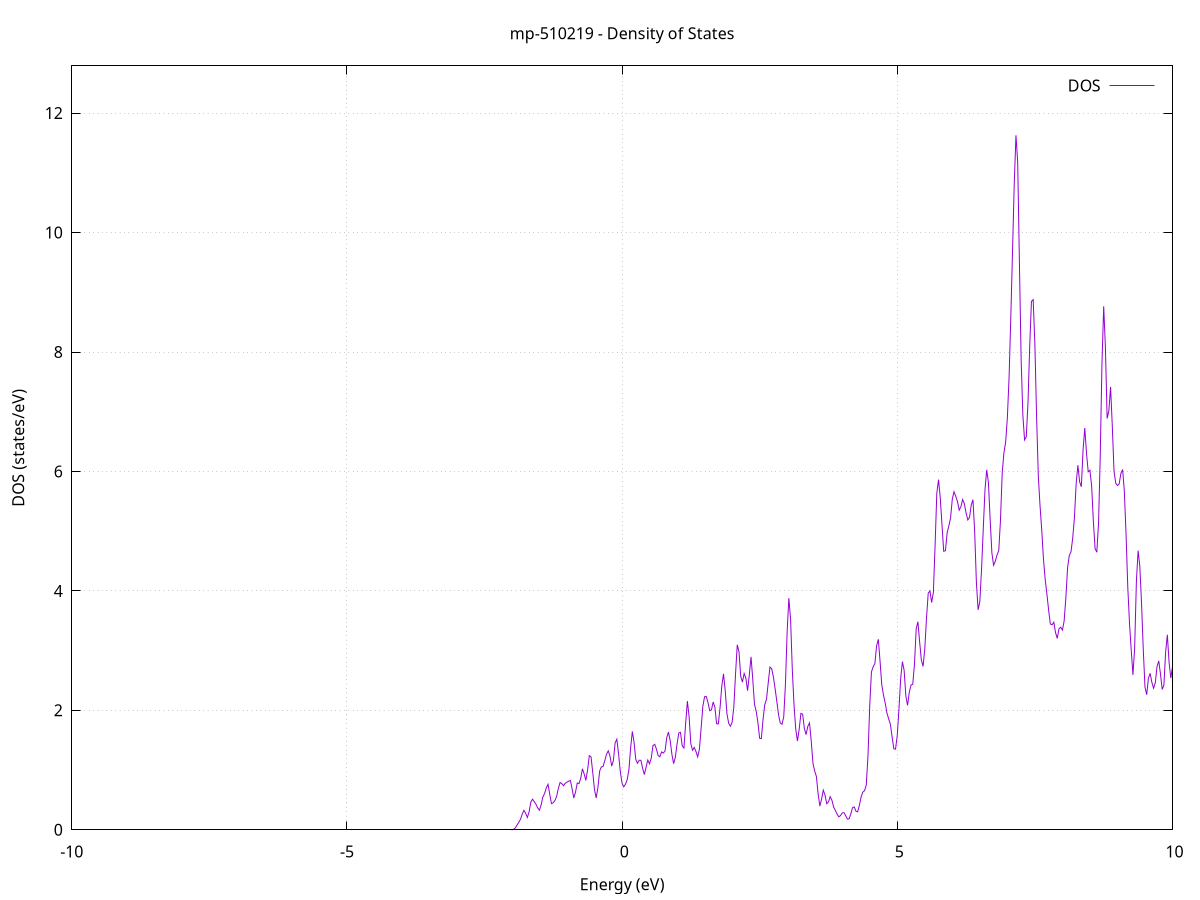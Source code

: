 set title 'mp-510219 - Density of States'
set xlabel 'Energy (eV)'
set ylabel 'DOS (states/eV)'
set grid
set xrange [-10:10]
set yrange [0:12.791]
set xzeroaxis lt -1
set terminal png size 800,600
set output 'mp-510219_dos_gnuplot.png'
plot '-' using 1:2 with lines title 'DOS'
-35.731800 0.000000
-35.700600 0.000000
-35.669300 0.000000
-35.638000 0.000000
-35.606800 0.000000
-35.575500 0.000000
-35.544300 0.000000
-35.513000 0.000000
-35.481800 0.000000
-35.450500 0.000000
-35.419200 0.000000
-35.388000 0.000000
-35.356700 0.000000
-35.325500 0.000000
-35.294200 0.000000
-35.262900 0.000000
-35.231700 0.000000
-35.200400 0.000000
-35.169200 0.000000
-35.137900 0.000000
-35.106600 0.000000
-35.075400 0.000000
-35.044100 0.000000
-35.012900 0.000000
-34.981600 0.000000
-34.950300 0.000000
-34.919100 0.000000
-34.887800 0.000000
-34.856600 0.000000
-34.825300 0.000000
-34.794100 0.000000
-34.762800 0.000000
-34.731500 0.000000
-34.700300 0.000000
-34.669000 0.000000
-34.637800 0.000000
-34.606500 0.000000
-34.575200 0.000000
-34.544000 0.000000
-34.512700 0.000000
-34.481500 0.000000
-34.450200 0.000000
-34.418900 0.000000
-34.387700 0.000000
-34.356400 0.000000
-34.325200 0.000000
-34.293900 0.000000
-34.262600 0.000000
-34.231400 0.000000
-34.200100 0.000000
-34.168900 0.000000
-34.137600 0.000000
-34.106400 0.000000
-34.075100 0.000000
-34.043800 0.000000
-34.012600 0.000000
-33.981300 0.000000
-33.950100 0.000000
-33.918800 0.000000
-33.887500 0.000000
-33.856300 0.000000
-33.825000 0.000000
-33.793800 0.000000
-33.762500 0.000000
-33.731200 0.000000
-33.700000 0.000000
-33.668700 0.000000
-33.637500 0.000000
-33.606200 0.000000
-33.574900 0.000000
-33.543700 0.000000
-33.512400 0.000000
-33.481200 0.000000
-33.449900 0.000000
-33.418700 0.000000
-33.387400 0.000000
-33.356100 0.000000
-33.324900 0.000000
-33.293600 0.000000
-33.262400 0.000000
-33.231100 0.000000
-33.199800 0.000000
-33.168600 0.000000
-33.137300 0.000000
-33.106100 0.000000
-33.074800 0.000000
-33.043500 0.000100
-33.012300 0.003400
-32.981000 0.069600
-32.949800 0.697100
-32.918500 3.501800
-32.887200 9.194200
-32.856000 13.679200
-32.824700 13.548700
-32.793500 11.494900
-32.762200 10.345100
-32.731000 11.565700
-32.699700 22.138400
-32.668400 54.765500
-32.637200 92.995100
-32.605900 86.520800
-32.574700 41.778800
-32.543400 10.252700
-32.512100 1.258500
-32.480900 0.076100
-32.449600 0.002200
-32.418400 0.000000
-32.387100 0.000000
-32.355800 0.000000
-32.324600 0.000000
-32.293300 0.000000
-32.262100 0.000000
-32.230800 0.000000
-32.199500 0.000000
-32.168300 0.000000
-32.137000 0.000000
-32.105800 0.000000
-32.074500 0.000000
-32.043300 0.000000
-32.012000 0.000000
-31.980700 0.000000
-31.949500 0.000000
-31.918200 0.000000
-31.887000 0.000000
-31.855700 0.000000
-31.824400 0.000000
-31.793200 0.000000
-31.761900 0.000000
-31.730700 0.000000
-31.699400 0.000000
-31.668100 0.000000
-31.636900 0.000000
-31.605600 0.000000
-31.574400 0.000000
-31.543100 0.000000
-31.511800 0.000000
-31.480600 0.000000
-31.449300 0.000000
-31.418100 0.000000
-31.386800 0.000000
-31.355600 0.000000
-31.324300 0.000000
-31.293000 0.000000
-31.261800 0.000000
-31.230500 0.000000
-31.199300 0.000000
-31.168000 0.000000
-31.136700 0.000000
-31.105500 0.000000
-31.074200 0.000000
-31.043000 0.000000
-31.011700 0.000000
-30.980400 0.000000
-30.949200 0.000000
-30.917900 0.000000
-30.886700 0.000000
-30.855400 0.000000
-30.824100 0.000000
-30.792900 0.000000
-30.761600 0.000000
-30.730400 0.000000
-30.699100 0.000000
-30.667900 0.000000
-30.636600 0.000000
-30.605300 0.000000
-30.574100 0.000000
-30.542800 0.000000
-30.511600 0.000000
-30.480300 0.000000
-30.449000 0.000000
-30.417800 0.000000
-30.386500 0.000000
-30.355300 0.000000
-30.324000 0.000000
-30.292700 0.000000
-30.261500 0.000000
-30.230200 0.000000
-30.199000 0.000000
-30.167700 0.000000
-30.136400 0.000000
-30.105200 0.000000
-30.073900 0.000000
-30.042700 0.000000
-30.011400 0.000000
-29.980200 0.000000
-29.948900 0.000000
-29.917600 0.000000
-29.886400 0.000000
-29.855100 0.000000
-29.823900 0.000000
-29.792600 0.000000
-29.761300 0.000000
-29.730100 0.000000
-29.698800 0.000000
-29.667600 0.000000
-29.636300 0.000000
-29.605000 0.000000
-29.573800 0.000000
-29.542500 0.000000
-29.511300 0.000000
-29.480000 0.000000
-29.448700 0.000000
-29.417500 0.000000
-29.386200 0.000000
-29.355000 0.000000
-29.323700 0.000000
-29.292500 0.000000
-29.261200 0.000000
-29.229900 0.000000
-29.198700 0.000000
-29.167400 0.000000
-29.136200 0.000000
-29.104900 0.000000
-29.073600 0.000000
-29.042400 0.000000
-29.011100 0.000000
-28.979900 0.000000
-28.948600 0.000000
-28.917300 0.000000
-28.886100 0.000000
-28.854800 0.000000
-28.823600 0.000000
-28.792300 0.000000
-28.761000 0.000000
-28.729800 0.000000
-28.698500 0.000000
-28.667300 0.000000
-28.636000 0.000000
-28.604800 0.000000
-28.573500 0.000000
-28.542200 0.000000
-28.511000 0.000000
-28.479700 0.000000
-28.448500 0.000000
-28.417200 0.000000
-28.385900 0.000000
-28.354700 0.000000
-28.323400 0.000000
-28.292200 0.000000
-28.260900 0.000000
-28.229600 0.000000
-28.198400 0.000000
-28.167100 0.000000
-28.135900 0.000000
-28.104600 0.000000
-28.073300 0.000000
-28.042100 0.000000
-28.010800 0.000000
-27.979600 0.000000
-27.948300 0.000000
-27.917100 0.000000
-27.885800 0.000000
-27.854500 0.000000
-27.823300 0.000000
-27.792000 0.000000
-27.760800 0.000000
-27.729500 0.000000
-27.698200 0.000000
-27.667000 0.000000
-27.635700 0.000000
-27.604500 0.000000
-27.573200 0.000000
-27.541900 0.000000
-27.510700 0.000000
-27.479400 0.000000
-27.448200 0.000000
-27.416900 0.000000
-27.385600 0.000000
-27.354400 0.000000
-27.323100 0.000000
-27.291900 0.000000
-27.260600 0.000000
-27.229400 0.000000
-27.198100 0.000000
-27.166800 0.000000
-27.135600 0.000000
-27.104300 0.000000
-27.073100 0.000000
-27.041800 0.000000
-27.010500 0.000000
-26.979300 0.000000
-26.948000 0.000000
-26.916800 0.000000
-26.885500 0.000000
-26.854200 0.000000
-26.823000 0.000000
-26.791700 0.000000
-26.760500 0.000000
-26.729200 0.000000
-26.697900 0.000000
-26.666700 0.000000
-26.635400 0.000000
-26.604200 0.000000
-26.572900 0.000000
-26.541600 0.000000
-26.510400 0.000000
-26.479100 0.000000
-26.447900 0.000000
-26.416600 0.000000
-26.385400 0.000000
-26.354100 0.000000
-26.322800 0.000000
-26.291600 0.000000
-26.260300 0.000000
-26.229100 0.000000
-26.197800 0.000000
-26.166500 0.000000
-26.135300 0.000000
-26.104000 0.000000
-26.072800 0.000000
-26.041500 0.000000
-26.010200 0.000000
-25.979000 0.000000
-25.947700 0.000000
-25.916500 0.000000
-25.885200 0.000000
-25.853900 0.000000
-25.822700 0.000000
-25.791400 0.000000
-25.760200 0.000000
-25.728900 0.000000
-25.697700 0.000000
-25.666400 0.000000
-25.635100 0.000000
-25.603900 0.000000
-25.572600 0.000000
-25.541400 0.000000
-25.510100 0.000000
-25.478800 0.000000
-25.447600 0.000000
-25.416300 0.000000
-25.385100 0.000000
-25.353800 0.000000
-25.322500 0.000000
-25.291300 0.000000
-25.260000 0.000000
-25.228800 0.000000
-25.197500 0.000000
-25.166200 0.000000
-25.135000 0.000000
-25.103700 0.000000
-25.072500 0.000000
-25.041200 0.000000
-25.010000 0.000000
-24.978700 0.000000
-24.947400 0.000000
-24.916200 0.000000
-24.884900 0.000000
-24.853700 0.000000
-24.822400 0.000000
-24.791100 0.000000
-24.759900 0.000000
-24.728600 0.000000
-24.697400 0.000000
-24.666100 0.000000
-24.634800 0.000000
-24.603600 0.000000
-24.572300 0.000000
-24.541100 0.000000
-24.509800 0.000000
-24.478500 0.000000
-24.447300 0.000000
-24.416000 0.000000
-24.384800 0.000000
-24.353500 0.000000
-24.322300 0.000000
-24.291000 0.000000
-24.259700 0.000000
-24.228500 0.000000
-24.197200 0.000000
-24.166000 0.000000
-24.134700 0.000000
-24.103400 0.000000
-24.072200 0.000000
-24.040900 0.000000
-24.009700 0.000000
-23.978400 0.000000
-23.947100 0.000000
-23.915900 0.000000
-23.884600 0.000000
-23.853400 0.000000
-23.822100 0.000000
-23.790800 0.000000
-23.759600 0.000000
-23.728300 0.000000
-23.697100 0.000000
-23.665800 0.000000
-23.634600 0.000000
-23.603300 0.000000
-23.572000 0.000000
-23.540800 0.000000
-23.509500 0.000000
-23.478300 0.000000
-23.447000 0.000000
-23.415700 0.000000
-23.384500 0.000000
-23.353200 0.000000
-23.322000 0.000000
-23.290700 0.000000
-23.259400 0.000000
-23.228200 0.000000
-23.196900 0.000000
-23.165700 0.000000
-23.134400 0.000000
-23.103100 0.000000
-23.071900 0.000000
-23.040600 0.000000
-23.009400 0.000000
-22.978100 0.000000
-22.946900 0.000000
-22.915600 0.000000
-22.884300 0.000000
-22.853100 0.000000
-22.821800 0.000000
-22.790600 0.000000
-22.759300 0.000000
-22.728000 0.000000
-22.696800 0.000000
-22.665500 0.000000
-22.634300 0.000000
-22.603000 0.000000
-22.571700 0.000000
-22.540500 0.000000
-22.509200 0.000000
-22.478000 0.000000
-22.446700 0.000000
-22.415400 0.000000
-22.384200 0.000000
-22.352900 0.000000
-22.321700 0.000000
-22.290400 0.000000
-22.259200 0.000000
-22.227900 0.000000
-22.196600 0.000000
-22.165400 0.000000
-22.134100 0.000000
-22.102900 0.000000
-22.071600 0.000000
-22.040300 0.000000
-22.009100 0.000000
-21.977800 0.000000
-21.946600 0.000000
-21.915300 0.000000
-21.884000 0.000000
-21.852800 0.000000
-21.821500 0.000000
-21.790300 0.000000
-21.759000 0.000000
-21.727700 0.000000
-21.696500 0.000000
-21.665200 0.000000
-21.634000 0.000000
-21.602700 0.000000
-21.571500 0.000000
-21.540200 0.000000
-21.508900 0.000000
-21.477700 0.000000
-21.446400 0.000000
-21.415200 0.000000
-21.383900 0.000000
-21.352600 0.000000
-21.321400 0.000000
-21.290100 0.000000
-21.258900 0.000000
-21.227600 0.000000
-21.196300 0.000000
-21.165100 0.000000
-21.133800 0.000000
-21.102600 0.000000
-21.071300 0.000000
-21.040000 0.000000
-21.008800 0.000000
-20.977500 0.000000
-20.946300 0.000000
-20.915000 0.000000
-20.883800 0.000000
-20.852500 0.000000
-20.821200 0.000000
-20.790000 0.000000
-20.758700 0.000000
-20.727500 0.000000
-20.696200 0.000000
-20.664900 0.000000
-20.633700 0.000000
-20.602400 0.000000
-20.571200 0.000000
-20.539900 0.000000
-20.508600 0.000000
-20.477400 0.000000
-20.446100 0.000000
-20.414900 0.000000
-20.383600 0.000000
-20.352300 0.000000
-20.321100 0.000000
-20.289800 0.000000
-20.258600 0.000000
-20.227300 0.000000
-20.196100 0.000000
-20.164800 0.000000
-20.133500 0.000000
-20.102300 0.000000
-20.071000 0.000000
-20.039800 0.000000
-20.008500 0.000000
-19.977200 0.000000
-19.946000 0.000000
-19.914700 0.000000
-19.883500 0.000000
-19.852200 0.000000
-19.820900 0.000000
-19.789700 0.000000
-19.758400 0.000000
-19.727200 0.000000
-19.695900 0.000000
-19.664600 0.000000
-19.633400 0.000000
-19.602100 0.000000
-19.570900 0.000000
-19.539600 0.000000
-19.508400 0.000000
-19.477100 0.000000
-19.445800 0.000000
-19.414600 0.000000
-19.383300 0.000000
-19.352100 0.000000
-19.320800 0.000000
-19.289500 0.000000
-19.258300 0.000000
-19.227000 0.000000
-19.195800 0.000000
-19.164500 0.000000
-19.133200 0.000000
-19.102000 0.000000
-19.070700 0.000000
-19.039500 0.000000
-19.008200 0.000000
-18.976900 0.000000
-18.945700 0.000000
-18.914400 0.000000
-18.883200 0.000000
-18.851900 0.000000
-18.820700 0.000000
-18.789400 0.000000
-18.758100 0.000000
-18.726900 0.000000
-18.695600 0.000000
-18.664400 0.000000
-18.633100 0.000000
-18.601800 0.000000
-18.570600 0.000000
-18.539300 0.000000
-18.508100 0.000000
-18.476800 0.000000
-18.445500 0.000000
-18.414300 0.000000
-18.383000 0.000000
-18.351800 0.000000
-18.320500 0.000000
-18.289200 0.000000
-18.258000 0.000000
-18.226700 0.000000
-18.195500 0.000000
-18.164200 0.000000
-18.133000 0.000000
-18.101700 0.000000
-18.070400 0.000000
-18.039200 0.000000
-18.007900 0.000000
-17.976700 0.000000
-17.945400 0.000000
-17.914100 0.000000
-17.882900 0.000000
-17.851600 0.000000
-17.820400 0.000000
-17.789100 0.000000
-17.757800 0.000000
-17.726600 0.000000
-17.695300 0.000000
-17.664100 0.000000
-17.632800 0.000000
-17.601500 0.000000
-17.570300 0.000000
-17.539000 0.000000
-17.507800 0.000000
-17.476500 0.000000
-17.445300 0.000000
-17.414000 0.000000
-17.382700 0.000000
-17.351500 0.000000
-17.320200 0.000000
-17.289000 0.000000
-17.257700 0.000000
-17.226400 0.000000
-17.195200 0.000000
-17.163900 0.000000
-17.132700 0.000000
-17.101400 0.000000
-17.070100 0.000000
-17.038900 0.000000
-17.007600 0.000000
-16.976400 0.000000
-16.945100 0.000000
-16.913800 0.000000
-16.882600 0.000000
-16.851300 0.000000
-16.820100 0.000000
-16.788800 0.000000
-16.757600 0.000000
-16.726300 0.000000
-16.695000 0.000000
-16.663800 0.000000
-16.632500 0.000000
-16.601300 0.000000
-16.570000 0.000000
-16.538700 0.000000
-16.507500 0.000000
-16.476200 0.000000
-16.445000 0.000000
-16.413700 0.000000
-16.382400 0.000000
-16.351200 0.000000
-16.319900 0.000000
-16.288700 0.000000
-16.257400 0.000000
-16.226100 0.000000
-16.194900 0.000000
-16.163600 0.000000
-16.132400 0.000000
-16.101100 0.000000
-16.069800 0.000000
-16.038600 0.000000
-16.007300 0.000000
-15.976100 0.000000
-15.944800 0.000000
-15.913600 0.000000
-15.882300 0.000000
-15.851000 0.000000
-15.819800 0.000000
-15.788500 0.000000
-15.757300 0.000000
-15.726000 0.000000
-15.694700 0.000000
-15.663500 0.000000
-15.632200 0.000000
-15.601000 0.000000
-15.569700 0.000000
-15.538400 0.000000
-15.507200 0.000000
-15.475900 0.000000
-15.444700 0.000000
-15.413400 0.000000
-15.382100 0.000000
-15.350900 0.000000
-15.319600 0.000000
-15.288400 0.000000
-15.257100 0.000000
-15.225900 0.000000
-15.194600 0.000000
-15.163300 0.000000
-15.132100 0.000000
-15.100800 0.000000
-15.069600 0.000000
-15.038300 0.000000
-15.007000 0.000000
-14.975800 0.000000
-14.944500 0.000000
-14.913300 0.000000
-14.882000 0.000000
-14.850700 0.000000
-14.819500 0.000000
-14.788200 0.000000
-14.757000 0.000000
-14.725700 0.000000
-14.694400 0.000000
-14.663200 0.000000
-14.631900 0.000000
-14.600700 0.000000
-14.569400 0.000000
-14.538200 0.000000
-14.506900 0.000000
-14.475600 0.000000
-14.444400 0.000000
-14.413100 0.000000
-14.381900 0.000000
-14.350600 0.000000
-14.319300 0.000000
-14.288100 0.000000
-14.256800 0.000000
-14.225600 0.000000
-14.194300 0.000000
-14.163000 0.000000
-14.131800 0.000000
-14.100500 0.000000
-14.069300 0.000000
-14.038000 0.000000
-14.006700 0.000000
-13.975500 0.000000
-13.944200 0.000000
-13.913000 0.000000
-13.881700 0.000000
-13.850500 0.000000
-13.819200 0.000000
-13.787900 0.000000
-13.756700 0.000000
-13.725400 0.000000
-13.694200 0.000000
-13.662900 0.000000
-13.631600 0.000000
-13.600400 0.000000
-13.569100 0.000000
-13.537900 0.000000
-13.506600 0.000000
-13.475300 0.000000
-13.444100 0.000000
-13.412800 0.000000
-13.381600 0.000000
-13.350300 0.000000
-13.319000 0.000000
-13.287800 0.000000
-13.256500 0.000000
-13.225300 0.000000
-13.194000 0.000000
-13.162800 0.000000
-13.131500 0.000000
-13.100200 0.000000
-13.069000 0.000000
-13.037700 0.000000
-13.006500 0.000000
-12.975200 0.000000
-12.943900 0.000000
-12.912700 0.000000
-12.881400 0.000000
-12.850200 0.000000
-12.818900 0.000000
-12.787600 0.000000
-12.756400 0.000000
-12.725100 0.000000
-12.693900 0.000000
-12.662600 0.000000
-12.631300 0.000000
-12.600100 0.000000
-12.568800 0.000000
-12.537600 0.000000
-12.506300 0.000000
-12.475100 0.000000
-12.443800 0.000000
-12.412500 0.000000
-12.381300 0.000000
-12.350000 0.000000
-12.318800 0.000100
-12.287500 0.004200
-12.256200 0.115300
-12.225000 1.510100
-12.193700 9.652400
-12.162500 31.184100
-12.131200 55.526400
-12.099900 67.489600
-12.068700 80.103300
-12.037400 109.189400
-12.006200 144.931000
-11.974900 169.949400
-11.943600 179.659200
-11.912400 167.515800
-11.881100 130.487800
-11.849900 82.104300
-11.818600 37.726800
-11.787400 10.699800
-11.756100 1.645200
-11.724800 0.128000
-11.693600 0.004900
-11.662300 0.000100
-11.631100 0.000000
-11.599800 0.000000
-11.568500 0.000000
-11.537300 0.000000
-11.506000 0.000000
-11.474800 0.000000
-11.443500 0.000000
-11.412200 0.000000
-11.381000 0.000000
-11.349700 0.000000
-11.318500 0.000000
-11.287200 0.000000
-11.255900 0.000000
-11.224700 0.000000
-11.193400 0.000000
-11.162200 0.000000
-11.130900 0.000000
-11.099700 0.000000
-11.068400 0.000000
-11.037100 0.000000
-11.005900 0.000000
-10.974600 0.000000
-10.943400 0.000000
-10.912100 0.000000
-10.880800 0.000000
-10.849600 0.000000
-10.818300 0.000000
-10.787100 0.000000
-10.755800 0.000000
-10.724500 0.000000
-10.693300 0.000000
-10.662000 0.000000
-10.630800 0.000000
-10.599500 0.000000
-10.568200 0.000000
-10.537000 0.000000
-10.505700 0.000000
-10.474500 0.000000
-10.443200 0.000000
-10.412000 0.000000
-10.380700 0.000000
-10.349400 0.000000
-10.318200 0.000000
-10.286900 0.000000
-10.255700 0.000000
-10.224400 0.000000
-10.193100 0.000000
-10.161900 0.000000
-10.130600 0.000000
-10.099400 0.000000
-10.068100 0.000000
-10.036800 0.000000
-10.005600 0.000000
-9.974300 0.000000
-9.943100 0.000000
-9.911800 0.000000
-9.880500 0.000000
-9.849300 0.000000
-9.818000 0.000000
-9.786800 0.000000
-9.755500 0.000000
-9.724300 0.000000
-9.693000 0.000000
-9.661700 0.000000
-9.630500 0.000000
-9.599200 0.000000
-9.568000 0.000000
-9.536700 0.000000
-9.505400 0.000000
-9.474200 0.000000
-9.442900 0.000000
-9.411700 0.000000
-9.380400 0.000000
-9.349100 0.000000
-9.317900 0.000000
-9.286600 0.000000
-9.255400 0.000000
-9.224100 0.000000
-9.192800 0.000000
-9.161600 0.000000
-9.130300 0.000000
-9.099100 0.000000
-9.067800 0.000000
-9.036600 0.000000
-9.005300 0.000000
-8.974000 0.000000
-8.942800 0.000000
-8.911500 0.000000
-8.880300 0.000000
-8.849000 0.000000
-8.817700 0.000000
-8.786500 0.000000
-8.755200 0.000000
-8.724000 0.000000
-8.692700 0.000000
-8.661400 0.000000
-8.630200 0.000000
-8.598900 0.000000
-8.567700 0.000000
-8.536400 0.000000
-8.505100 0.000000
-8.473900 0.000000
-8.442600 0.000000
-8.411400 0.000000
-8.380100 0.000000
-8.348900 0.000000
-8.317600 0.000000
-8.286300 0.000000
-8.255100 0.000000
-8.223800 0.000000
-8.192600 0.000000
-8.161300 0.000000
-8.130000 0.000000
-8.098800 0.000000
-8.067500 0.000000
-8.036300 0.000000
-8.005000 0.000000
-7.973700 0.000000
-7.942500 0.000000
-7.911200 0.000000
-7.880000 0.000000
-7.848700 0.000000
-7.817400 0.000000
-7.786200 0.000000
-7.754900 0.000000
-7.723700 0.000000
-7.692400 0.000000
-7.661200 0.000000
-7.629900 0.000000
-7.598600 0.000000
-7.567400 0.000000
-7.536100 0.000000
-7.504900 0.000000
-7.473600 0.000000
-7.442300 0.000000
-7.411100 0.000000
-7.379800 0.000000
-7.348600 0.000000
-7.317300 0.000000
-7.286000 0.000000
-7.254800 0.000000
-7.223500 0.000000
-7.192300 0.000000
-7.161000 0.000000
-7.129700 0.000000
-7.098500 0.000000
-7.067200 0.000000
-7.036000 0.000000
-7.004700 0.000000
-6.973500 0.000000
-6.942200 0.000000
-6.910900 0.000000
-6.879700 0.000000
-6.848400 0.000000
-6.817200 0.000000
-6.785900 0.000000
-6.754600 0.000000
-6.723400 0.000000
-6.692100 0.000000
-6.660900 0.000000
-6.629600 0.000000
-6.598300 0.000000
-6.567100 0.000000
-6.535800 0.000000
-6.504600 0.000000
-6.473300 0.000000
-6.442000 0.000000
-6.410800 0.000000
-6.379500 0.000000
-6.348300 0.000000
-6.317000 0.000000
-6.285800 0.000000
-6.254500 0.000000
-6.223200 0.000000
-6.192000 0.000000
-6.160700 0.000000
-6.129500 0.000000
-6.098200 0.000000
-6.066900 0.000000
-6.035700 0.000000
-6.004400 0.000000
-5.973200 0.000000
-5.941900 0.000000
-5.910600 0.000000
-5.879400 0.000000
-5.848100 0.000000
-5.816900 0.000000
-5.785600 0.000000
-5.754300 0.000000
-5.723100 0.000000
-5.691800 0.000000
-5.660600 0.000000
-5.629300 0.000000
-5.598100 0.000000
-5.566800 0.000000
-5.535500 0.000000
-5.504300 0.000000
-5.473000 0.000000
-5.441800 0.000000
-5.410500 0.000000
-5.379200 0.000000
-5.348000 0.000000
-5.316700 0.000000
-5.285500 0.000000
-5.254200 0.000000
-5.222900 0.000000
-5.191700 0.000000
-5.160400 0.000000
-5.129200 0.000000
-5.097900 0.000000
-5.066600 0.000000
-5.035400 0.000000
-5.004100 0.000000
-4.972900 0.000000
-4.941600 0.000000
-4.910300 0.000000
-4.879100 0.000000
-4.847800 0.000000
-4.816600 0.000000
-4.785300 0.000000
-4.754100 0.000000
-4.722800 0.000000
-4.691500 0.000000
-4.660300 0.000000
-4.629000 0.000000
-4.597800 0.000000
-4.566500 0.000000
-4.535200 0.000000
-4.504000 0.000000
-4.472700 0.000000
-4.441500 0.000000
-4.410200 0.000000
-4.378900 0.000000
-4.347700 0.000000
-4.316400 0.000000
-4.285200 0.000000
-4.253900 0.000000
-4.222600 0.000000
-4.191400 0.000000
-4.160100 0.000000
-4.128900 0.000000
-4.097600 0.000000
-4.066400 0.000000
-4.035100 0.000000
-4.003800 0.000000
-3.972600 0.000000
-3.941300 0.000000
-3.910100 0.000000
-3.878800 0.000000
-3.847500 0.000000
-3.816300 0.000000
-3.785000 0.000000
-3.753800 0.000000
-3.722500 0.000000
-3.691200 0.000000
-3.660000 0.000000
-3.628700 0.000000
-3.597500 0.000000
-3.566200 0.000000
-3.534900 0.000000
-3.503700 0.000000
-3.472400 0.000000
-3.441200 0.000000
-3.409900 0.000000
-3.378700 0.000000
-3.347400 0.000000
-3.316100 0.000000
-3.284900 0.000000
-3.253600 0.000000
-3.222400 0.000000
-3.191100 0.000000
-3.159800 0.000000
-3.128600 0.000000
-3.097300 0.000000
-3.066100 0.000000
-3.034800 0.000000
-3.003500 0.000000
-2.972300 0.000000
-2.941000 0.000000
-2.909800 0.000000
-2.878500 0.000000
-2.847200 0.000000
-2.816000 0.000000
-2.784700 0.000000
-2.753500 0.000000
-2.722200 0.000000
-2.691000 0.000000
-2.659700 0.000000
-2.628400 0.000000
-2.597200 0.000000
-2.565900 0.000000
-2.534700 0.000000
-2.503400 0.000000
-2.472100 0.000000
-2.440900 0.000000
-2.409600 0.000000
-2.378400 0.000000
-2.347100 0.000000
-2.315800 0.000000
-2.284600 0.000000
-2.253300 0.000000
-2.222100 0.000000
-2.190800 0.000000
-2.159500 0.000000
-2.128300 0.000000
-2.097000 0.000000
-2.065800 0.000000
-2.034500 0.000000
-2.003300 0.000700
-1.972000 0.006900
-1.940700 0.032200
-1.909500 0.078900
-1.878200 0.124100
-1.847000 0.176100
-1.815700 0.260700
-1.784400 0.326400
-1.753200 0.275800
-1.721900 0.206300
-1.690700 0.298600
-1.659400 0.463200
-1.628100 0.511800
-1.596900 0.470100
-1.565600 0.428100
-1.534400 0.366000
-1.503100 0.327200
-1.471800 0.416200
-1.440600 0.546900
-1.409300 0.608700
-1.378100 0.703900
-1.346800 0.761900
-1.315600 0.595700
-1.284300 0.437800
-1.253000 0.451700
-1.221800 0.489000
-1.190500 0.560500
-1.159300 0.692100
-1.128000 0.791800
-1.096700 0.772600
-1.065500 0.737800
-1.034200 0.777300
-1.003000 0.798400
-0.971700 0.813400
-0.940400 0.825400
-0.909200 0.685200
-0.877900 0.531800
-0.846700 0.633800
-0.815400 0.783500
-0.784100 0.772400
-0.752900 0.862100
-0.721600 1.021600
-0.690400 0.935000
-0.659100 0.826800
-0.627900 1.000800
-0.596600 1.241700
-0.565300 1.220400
-0.534100 0.960300
-0.502800 0.672600
-0.471600 0.533400
-0.440300 0.706600
-0.409000 0.982100
-0.377800 1.052900
-0.346500 1.061700
-0.315300 1.158800
-0.284000 1.263500
-0.252700 1.321700
-0.221500 1.236200
-0.190200 1.066400
-0.159000 1.157900
-0.127700 1.454100
-0.096400 1.516700
-0.065200 1.272200
-0.033900 0.980500
-0.002700 0.782200
0.028600 0.718500
0.059800 0.761000
0.091100 0.838600
0.122400 1.000800
0.153600 1.364600
0.184900 1.647200
0.216100 1.466800
0.247400 1.180000
0.278700 1.113700
0.309900 1.164000
0.341200 1.163400
0.372400 1.027600
0.403700 0.924200
0.435000 1.050200
0.466200 1.167700
0.497500 1.104300
0.528700 1.198200
0.560000 1.408800
0.591300 1.431300
0.622500 1.352100
0.653800 1.243900
0.685000 1.222200
0.716300 1.304400
0.747500 1.284900
0.778800 1.317800
0.810100 1.540800
0.841300 1.636500
0.872600 1.495100
0.903800 1.264000
0.935100 1.107800
0.966400 1.214200
0.997600 1.434500
1.028900 1.620700
1.060100 1.630900
1.091400 1.407000
1.122700 1.368600
1.153900 1.782600
1.185200 2.153900
1.216400 1.899700
1.247700 1.441200
1.279000 1.331300
1.310200 1.379500
1.341500 1.309900
1.372700 1.221100
1.404000 1.349200
1.435200 1.705500
1.466500 2.069100
1.497800 2.227900
1.529000 2.231200
1.560300 2.127300
1.591500 1.993300
1.622800 2.006800
1.654100 2.140400
1.685300 2.052000
1.716600 1.775100
1.747800 1.772600
1.779100 2.046300
1.810400 2.405900
1.841600 2.610500
1.872900 2.330700
1.904100 1.942000
1.935400 1.784100
1.966700 1.733500
1.997900 1.797700
2.029200 2.054600
2.060400 2.608900
2.091700 3.097900
2.122900 2.982300
2.154200 2.572800
2.185500 2.472500
2.216700 2.616600
2.248000 2.541000
2.279200 2.329000
2.310500 2.592200
2.341800 2.896500
2.373000 2.527200
2.404300 2.102800
2.435500 1.985300
2.466800 1.797000
2.498100 1.531300
2.529300 1.527300
2.560600 1.852600
2.591800 2.095900
2.623100 2.186000
2.654400 2.461900
2.685600 2.724600
2.716900 2.697700
2.748100 2.558700
2.779400 2.362400
2.810600 2.149400
2.841900 1.922900
2.873200 1.787500
2.904400 1.767300
2.935700 1.887400
2.966900 2.429100
2.998200 3.322700
3.029500 3.878800
3.060700 3.520800
3.092000 2.678600
3.123200 2.087000
3.154500 1.683100
3.185800 1.486300
3.217000 1.685800
3.248300 1.949000
3.279500 1.934900
3.310800 1.696600
3.342100 1.592700
3.373300 1.731300
3.404600 1.789600
3.435800 1.485600
3.467100 1.113500
3.498300 0.985100
3.529600 0.891500
3.560900 0.600400
3.592100 0.397000
3.623400 0.511500
3.654600 0.663000
3.685900 0.583300
3.717200 0.436100
3.748400 0.465000
3.779700 0.555500
3.810900 0.497000
3.842200 0.382300
3.873500 0.324900
3.904700 0.264700
3.936000 0.216000
3.967200 0.237300
3.998500 0.282000
4.029800 0.287100
4.061000 0.238000
4.092300 0.180100
4.123500 0.182700
4.154800 0.265800
4.186000 0.369700
4.217300 0.382800
4.248600 0.310200
4.279800 0.300500
4.311100 0.411100
4.342300 0.551600
4.373600 0.631600
4.404900 0.654000
4.436100 0.749600
4.467400 1.245600
4.498600 2.078300
4.529900 2.644600
4.561200 2.729100
4.592400 2.785200
4.623700 3.082000
4.654900 3.189600
4.686200 2.822100
4.717500 2.428400
4.748700 2.255000
4.780000 2.122200
4.811200 1.955700
4.842500 1.857100
4.873700 1.769800
4.905000 1.555400
4.936300 1.357200
4.967500 1.350300
4.998800 1.578500
5.030000 2.025200
5.061300 2.536200
5.092600 2.814400
5.123800 2.669700
5.155100 2.239800
5.186300 2.083300
5.217600 2.301900
5.248900 2.423800
5.280100 2.435800
5.311400 2.767700
5.342600 3.361800
5.373900 3.484300
5.405200 3.148000
5.436400 2.845500
5.467700 2.734800
5.498900 3.025700
5.530200 3.547700
5.561500 3.960600
5.592700 4.000600
5.624000 3.804800
5.655200 3.974900
5.686500 4.770500
5.717700 5.639700
5.749000 5.862200
5.780300 5.556000
5.811500 5.108100
5.842800 4.663200
5.874000 4.672400
5.905300 4.974800
5.936600 5.088100
5.967800 5.225600
5.999100 5.538500
6.030300 5.661000
6.061600 5.582300
6.092900 5.498100
6.124100 5.351800
6.155400 5.408700
6.186600 5.530000
6.217900 5.459100
6.249200 5.306200
6.280400 5.188100
6.311700 5.229800
6.342900 5.437700
6.374200 5.528100
6.405400 4.996400
6.436700 4.140700
6.468000 3.683300
6.499200 3.822000
6.530500 4.363700
6.561700 5.043400
6.593000 5.694000
6.624300 6.027100
6.655500 5.812100
6.686800 5.199100
6.718000 4.637700
6.749300 4.428400
6.780600 4.497100
6.811800 4.600800
6.843100 4.676100
6.874300 5.179300
6.905600 5.971900
6.936900 6.310800
6.968100 6.488600
6.999400 6.898400
7.030600 7.574600
7.061900 8.578300
7.093100 9.680300
7.124400 10.816000
7.155700 11.628500
7.186900 11.183800
7.218200 9.513800
7.249400 7.890500
7.280700 6.946200
7.312000 6.527900
7.343200 6.581600
7.374500 7.153200
7.405700 8.102300
7.437000 8.847200
7.468300 8.877500
7.499500 8.128200
7.530800 6.909300
7.562000 5.917100
7.593300 5.422700
7.624600 5.012300
7.655800 4.527700
7.687100 4.189200
7.718300 3.944700
7.749600 3.674200
7.780800 3.444700
7.812100 3.432300
7.843400 3.475600
7.874600 3.301700
7.905900 3.204900
7.937100 3.364000
7.968400 3.392000
7.999700 3.344300
8.030900 3.494500
8.062200 3.881200
8.093400 4.386200
8.124700 4.592700
8.156000 4.656000
8.187200 4.886300
8.218500 5.233100
8.249700 5.797900
8.281000 6.105300
8.312300 5.827100
8.343500 5.743600
8.374800 6.357900
8.406000 6.727100
8.437300 6.308800
8.468500 5.993700
8.499800 6.020000
8.531100 5.753600
8.562300 5.159500
8.593600 4.707000
8.624800 4.647100
8.656100 5.131800
8.687400 6.266800
8.718600 7.812900
8.749900 8.765400
8.781100 8.074900
8.812400 6.886900
8.843700 7.013000
8.874900 7.414800
8.906200 6.759000
8.937400 6.004300
8.968700 5.803400
9.000000 5.764800
9.031200 5.790400
9.062500 5.968000
9.093700 6.031900
9.125000 5.669200
9.156200 4.948500
9.187500 4.061400
9.218800 3.458900
9.250000 3.009200
9.281300 2.593100
9.312500 3.046300
9.343800 4.154700
9.375100 4.675100
9.406300 4.412600
9.437600 3.786200
9.468800 3.021600
9.500100 2.389500
9.531400 2.261300
9.562600 2.538700
9.593900 2.619700
9.625100 2.467200
9.656400 2.370200
9.687700 2.463000
9.718900 2.734100
9.750200 2.827400
9.781400 2.610200
9.812700 2.349500
9.843900 2.424300
9.875200 2.974700
9.906500 3.266000
9.937700 2.805000
9.969000 2.540100
10.000200 2.731500
10.031500 2.596300
10.062800 2.369600
10.094000 2.541600
10.125300 2.615500
10.156500 2.349100
10.187800 2.187100
10.219100 2.214000
10.250300 2.355800
10.281600 2.586800
10.312800 2.689300
10.344100 2.515800
10.375400 2.287800
10.406600 2.021600
10.437900 1.860900
10.469100 2.156000
10.500400 2.381400
10.531600 2.205600
10.562900 2.153600
10.594200 2.305700
10.625400 2.440100
10.656700 2.553000
10.687900 2.606500
10.719200 2.516200
10.750500 2.172900
10.781700 1.675500
10.813000 1.341300
10.844200 1.262700
10.875500 1.420900
10.906800 1.835400
10.938000 2.529500
10.969300 3.212400
11.000500 3.363100
11.031800 3.093000
11.063100 2.989500
11.094300 3.094700
11.125600 3.239800
11.156800 3.313500
11.188100 3.276500
11.219300 3.107600
11.250600 2.917000
11.281900 3.058000
11.313100 3.606300
11.344400 4.292200
11.375600 4.734900
11.406900 4.659000
11.438200 4.257200
11.469400 3.962500
11.500700 3.584600
11.531900 3.095600
11.563200 2.929900
11.594500 2.987200
11.625700 2.990200
11.657000 2.902700
11.688200 2.792800
11.719500 2.749900
11.750800 2.795400
11.782000 2.771700
11.813300 2.747300
11.844500 2.925800
11.875800 3.053300
11.907000 3.124900
11.938300 3.250200
11.969600 3.194400
12.000800 3.185400
12.032100 3.405000
12.063300 3.657700
12.094600 3.920800
12.125900 3.881700
12.157100 3.260400
12.188400 2.642700
12.219600 2.498500
12.250900 2.626700
12.282200 2.585900
12.313400 2.396100
12.344700 2.695500
12.375900 3.382400
12.407200 3.674500
12.438500 3.487400
12.469700 3.483500
12.501000 3.576800
12.532200 3.238500
12.563500 2.979000
12.594700 3.217600
12.626000 3.499000
12.657300 3.587200
12.688500 3.451300
12.719800 3.262400
12.751000 3.269900
12.782300 3.103900
12.813600 2.523400
12.844800 2.023200
12.876100 1.968800
12.907300 2.174300
12.938600 2.444000
12.969900 2.865300
13.001100 3.182000
13.032400 3.198900
13.063600 3.039700
13.094900 2.614800
13.126200 2.373800
13.157400 2.837000
13.188700 3.458400
13.219900 3.492300
13.251200 3.114800
13.282400 2.846300
13.313700 2.876100
13.345000 3.094700
13.376200 3.420200
13.407500 3.602000
13.438700 3.232200
13.470000 2.868700
13.501300 2.934200
13.532500 3.245600
13.563800 3.857400
13.595000 4.344000
13.626300 4.114500
13.657600 3.748800
13.688800 3.764300
13.720100 3.722300
13.751300 3.575100
13.782600 3.510900
13.813900 3.583100
13.845100 3.770300
13.876400 3.826900
13.907600 3.397000
13.938900 2.899700
13.970100 3.052100
14.001400 3.424700
14.032700 3.384300
14.063900 3.039200
14.095200 2.817700
14.126400 2.839500
14.157700 3.107200
14.189000 3.801700
14.220200 4.659300
14.251500 4.741200
14.282700 4.161600
14.314000 3.746000
14.345300 3.417900
14.376500 3.312300
14.407800 3.625600
14.439000 3.667100
14.470300 3.407400
14.501600 3.443000
14.532800 3.690400
14.564100 4.151700
14.595300 4.608500
14.626600 4.608200
14.657800 4.348700
14.689100 4.063300
14.720400 3.785300
14.751600 3.440000
14.782900 2.961600
14.814100 2.660500
14.845400 2.732500
14.876700 2.951500
14.907900 3.156200
14.939200 3.409700
14.970400 3.543100
15.001700 3.543500
15.033000 3.512100
15.064200 3.628100
15.095500 3.922700
15.126700 3.878700
15.158000 3.533900
15.189300 3.315900
15.220500 3.272700
15.251800 3.437000
15.283000 3.577600
15.314300 3.584900
15.345500 3.879500
15.376800 4.084900
15.408100 3.891600
15.439300 3.639100
15.470600 3.484100
15.501800 3.608200
15.533100 3.738100
15.564400 3.336600
15.595600 2.640000
15.626900 2.137000
15.658100 1.919800
15.689400 1.937300
15.720700 2.307700
15.751900 2.855400
15.783200 3.001300
15.814400 2.639300
15.845700 2.336900
15.877000 2.351700
15.908200 2.331700
15.939500 2.113500
15.970700 1.742000
16.002000 1.461600
16.033200 1.604400
16.064500 1.930700
16.095800 2.003700
16.127000 1.913200
16.158300 1.701500
16.189500 1.277400
16.220800 1.060000
16.252100 1.530100
16.283300 2.378800
16.314600 2.950500
16.345800 3.201500
16.377100 3.444700
16.408400 3.664900
16.439600 3.492300
16.470900 2.994000
16.502100 2.657700
16.533400 2.418900
16.564700 2.061400
16.595900 1.902600
16.627200 2.198700
16.658400 2.663600
16.689700 2.902600
16.721000 3.057800
16.752200 3.079400
16.783500 2.700700
16.814700 2.171200
16.846000 1.948400
16.877200 1.858800
16.908500 1.629300
16.939800 1.631100
16.971000 2.074900
17.002300 2.572200
17.033500 2.670300
17.064800 2.375800
17.096100 2.207600
17.127300 2.426700
17.158600 2.574100
17.189800 2.469600
17.221100 2.525900
17.252400 2.980800
17.283600 3.477200
17.314900 3.790600
17.346100 3.948500
17.377400 3.648400
17.408700 2.996700
17.439900 2.609100
17.471200 2.732900
17.502400 2.972900
17.533700 2.998300
17.564900 2.920600
17.596200 2.831900
17.627500 2.608800
17.658700 2.533900
17.690000 2.746800
17.721200 2.898800
17.752500 2.999400
17.783800 3.109700
17.815000 2.980700
17.846300 2.635900
17.877500 2.403500
17.908800 2.464900
17.940100 2.784500
17.971300 2.954800
18.002600 2.673100
18.033800 2.250100
18.065100 2.174700
18.096400 2.522200
18.127600 2.810000
18.158900 2.601600
18.190100 2.268000
18.221400 2.445100
18.252600 3.023000
18.283900 3.334100
18.315200 3.095200
18.346400 2.675300
18.377700 2.563500
18.408900 2.903300
18.440200 3.499600
18.471500 3.846900
18.502700 3.669300
18.534000 3.318300
18.565200 3.059900
18.596500 2.764100
18.627800 2.527700
18.659000 2.535100
18.690300 2.808200
18.721500 3.240500
18.752800 3.606900
18.784100 3.702900
18.815300 3.658300
18.846600 3.650300
18.877800 3.790900
18.909100 4.232700
18.940300 4.733900
18.971600 4.733100
19.002900 4.204100
19.034100 3.452800
19.065400 3.104600
19.096600 3.511900
19.127900 4.091200
19.159200 4.144300
19.190400 3.985600
19.221700 4.087700
19.252900 3.988500
19.284200 3.638900
19.315500 3.769400
19.346700 4.163700
19.378000 4.241200
19.409200 4.320800
19.440500 4.205300
19.471800 3.591200
19.503000 3.157500
19.534300 3.406000
19.565500 4.055500
19.596800 4.313400
19.628000 4.174900
19.659300 4.017100
19.690600 3.702800
19.721800 3.567300
19.753100 3.926900
19.784300 4.310800
19.815600 4.259900
19.846900 3.817600
19.878100 3.253700
19.909400 2.971300
19.940600 2.915400
19.971900 2.905100
20.003200 3.113900
20.034400 3.205100
20.065700 3.026900
20.096900 3.154200
20.128200 3.659400
20.159500 3.659200
20.190700 3.059900
20.222000 2.889600
20.253200 3.469600
20.284500 3.971800
20.315700 3.721000
20.347000 3.012400
20.378300 2.524200
20.409500 2.760400
20.440800 3.379900
20.472000 3.581500
20.503300 3.285100
20.534600 3.001800
20.565800 2.943600
20.597100 3.309900
20.628300 4.110600
20.659600 4.412600
20.690900 3.762500
20.722100 3.320600
20.753400 3.811900
20.784600 4.283600
20.815900 4.127300
20.847200 3.987600
20.878400 4.187700
20.909700 4.163100
20.940900 3.702100
20.972200 3.367300
21.003400 3.186700
21.034700 2.878000
21.066000 2.586100
21.097200 2.591300
21.128500 2.880700
21.159700 3.166100
21.191000 3.293100
21.222300 3.261300
21.253500 3.170600
21.284800 3.283400
21.316000 3.634400
21.347300 4.097200
21.378600 4.377200
21.409800 4.244900
21.441100 4.073300
21.472300 3.972100
21.503600 3.533500
21.534900 2.710300
21.566100 2.193800
21.597400 2.460200
21.628600 3.069300
21.659900 3.592600
21.691100 4.047000
21.722400 4.234300
21.753700 3.936900
21.784900 3.505000
21.816200 3.766600
21.847400 4.402400
21.878700 4.051000
21.910000 2.963200
21.941200 2.381800
21.972500 2.344400
22.003700 2.413300
22.035000 2.696500
22.066300 3.145900
22.097500 3.483700
22.128800 3.390600
22.160000 2.990200
22.191300 2.680200
22.222600 2.439200
22.253800 2.342200
22.285100 2.360700
22.316300 2.243800
22.347600 2.334700
22.378800 2.945700
22.410100 3.254800
22.441400 2.810100
22.472600 2.519300
22.503900 2.693200
22.535100 2.976500
22.566400 3.132000
22.597700 3.012900
22.628900 3.061900
22.660200 3.618600
22.691400 3.996800
22.722700 3.976300
22.754000 4.227500
22.785200 4.578200
22.816500 4.359900
22.847700 3.656900
22.879000 3.165100
22.910300 3.170300
22.941500 3.575200
22.972800 3.665300
23.004000 2.930500
23.035300 2.243500
23.066500 2.152200
23.097800 2.259500
23.129100 2.196900
23.160300 2.086800
23.191600 2.127900
23.222800 2.077900
23.254100 1.827700
23.285400 1.734000
23.316600 2.088100
23.347900 2.630400
23.379100 2.745400
23.410400 2.233000
23.441700 1.435300
23.472900 0.815900
23.504200 0.573300
23.535400 0.735000
23.566700 1.072900
23.598000 1.096500
23.629200 0.802700
23.660500 0.583100
23.691700 0.565900
23.723000 0.568000
23.754200 0.446200
23.785500 0.271600
23.816800 0.170700
23.848000 0.142700
23.879300 0.117500
23.910500 0.121400
23.941800 0.186700
23.973100 0.191200
24.004300 0.097800
24.035600 0.024100
24.066800 0.002800
24.098100 0.000200
24.129400 0.000000
24.160600 0.000000
24.191900 0.000000
24.223100 0.000000
24.254400 0.000000
24.285700 0.000000
24.316900 0.000000
24.348200 0.000000
24.379400 0.000000
24.410700 0.000000
24.441900 0.000000
24.473200 0.000000
24.504500 0.000000
24.535700 0.000000
24.567000 0.000000
24.598200 0.000000
24.629500 0.000000
24.660800 0.000000
24.692000 0.000000
24.723300 0.000000
24.754500 0.000000
24.785800 0.000000
24.817100 0.000000
24.848300 0.000000
24.879600 0.000000
24.910800 0.000000
24.942100 0.000000
24.973400 0.000000
25.004600 0.000000
25.035900 0.000000
25.067100 0.000000
25.098400 0.000000
25.129600 0.000000
25.160900 0.000000
25.192200 0.000000
25.223400 0.000000
25.254700 0.000000
25.285900 0.000000
25.317200 0.000000
25.348500 0.000000
25.379700 0.000000
25.411000 0.000000
25.442200 0.000000
25.473500 0.000000
25.504800 0.000000
25.536000 0.000000
25.567300 0.000000
25.598500 0.000000
25.629800 0.000000
25.661100 0.000000
25.692300 0.000000
25.723600 0.000000
25.754800 0.000000
25.786100 0.000000
25.817300 0.000000
25.848600 0.000000
25.879900 0.000000
25.911100 0.000000
25.942400 0.000000
25.973600 0.000000
26.004900 0.000000
26.036200 0.000000
26.067400 0.000000
26.098700 0.000000
26.129900 0.000000
26.161200 0.000000
26.192500 0.000000
26.223700 0.000000
26.255000 0.000000
26.286200 0.000000
26.317500 0.000000
26.348800 0.000000
26.380000 0.000000
26.411300 0.000000
26.442500 0.000000
26.473800 0.000000
26.505000 0.000000
26.536300 0.000000
26.567600 0.000000
26.598800 0.000000
26.630100 0.000000
26.661300 0.000000
26.692600 0.000000
26.723900 0.000000
26.755100 0.000000
26.786400 0.000000
e
